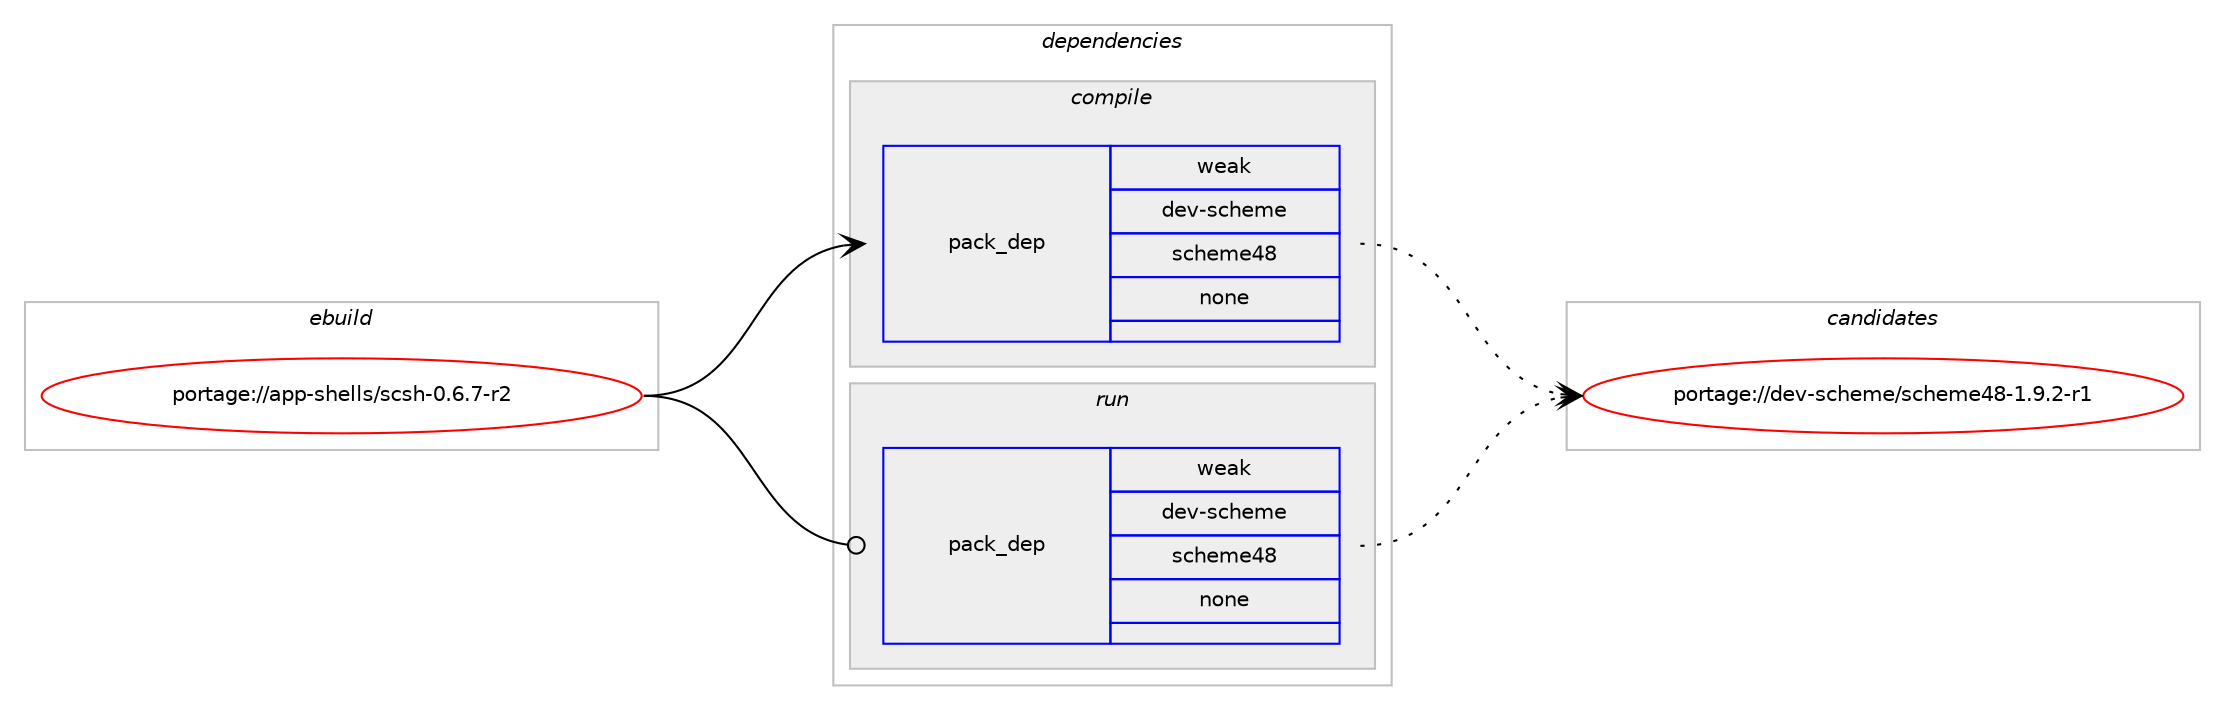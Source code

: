 digraph prolog {

# *************
# Graph options
# *************

newrank=true;
concentrate=true;
compound=true;
graph [rankdir=LR,fontname=Helvetica,fontsize=10,ranksep=1.5];#, ranksep=2.5, nodesep=0.2];
edge  [arrowhead=vee];
node  [fontname=Helvetica,fontsize=10];

# **********
# The ebuild
# **********

subgraph cluster_leftcol {
color=gray;
label=<<i>ebuild</i>>;
id [label="portage://app-shells/scsh-0.6.7-r2", color=red, width=4, href="../app-shells/scsh-0.6.7-r2.svg"];
}

# ****************
# The dependencies
# ****************

subgraph cluster_midcol {
color=gray;
label=<<i>dependencies</i>>;
subgraph cluster_compile {
fillcolor="#eeeeee";
style=filled;
label=<<i>compile</i>>;
subgraph pack451442 {
dependency600199 [label=<<TABLE BORDER="0" CELLBORDER="1" CELLSPACING="0" CELLPADDING="4" WIDTH="220"><TR><TD ROWSPAN="6" CELLPADDING="30">pack_dep</TD></TR><TR><TD WIDTH="110">weak</TD></TR><TR><TD>dev-scheme</TD></TR><TR><TD>scheme48</TD></TR><TR><TD>none</TD></TR><TR><TD></TD></TR></TABLE>>, shape=none, color=blue];
}
id:e -> dependency600199:w [weight=20,style="solid",arrowhead="vee"];
}
subgraph cluster_compileandrun {
fillcolor="#eeeeee";
style=filled;
label=<<i>compile and run</i>>;
}
subgraph cluster_run {
fillcolor="#eeeeee";
style=filled;
label=<<i>run</i>>;
subgraph pack451443 {
dependency600200 [label=<<TABLE BORDER="0" CELLBORDER="1" CELLSPACING="0" CELLPADDING="4" WIDTH="220"><TR><TD ROWSPAN="6" CELLPADDING="30">pack_dep</TD></TR><TR><TD WIDTH="110">weak</TD></TR><TR><TD>dev-scheme</TD></TR><TR><TD>scheme48</TD></TR><TR><TD>none</TD></TR><TR><TD></TD></TR></TABLE>>, shape=none, color=blue];
}
id:e -> dependency600200:w [weight=20,style="solid",arrowhead="odot"];
}
}

# **************
# The candidates
# **************

subgraph cluster_choices {
rank=same;
color=gray;
label=<<i>candidates</i>>;

subgraph choice451442 {
color=black;
nodesep=1;
choice1001011184511599104101109101471159910410110910152564549465746504511449 [label="portage://dev-scheme/scheme48-1.9.2-r1", color=red, width=4,href="../dev-scheme/scheme48-1.9.2-r1.svg"];
dependency600199:e -> choice1001011184511599104101109101471159910410110910152564549465746504511449:w [style=dotted,weight="100"];
}
subgraph choice451443 {
color=black;
nodesep=1;
choice1001011184511599104101109101471159910410110910152564549465746504511449 [label="portage://dev-scheme/scheme48-1.9.2-r1", color=red, width=4,href="../dev-scheme/scheme48-1.9.2-r1.svg"];
dependency600200:e -> choice1001011184511599104101109101471159910410110910152564549465746504511449:w [style=dotted,weight="100"];
}
}

}
